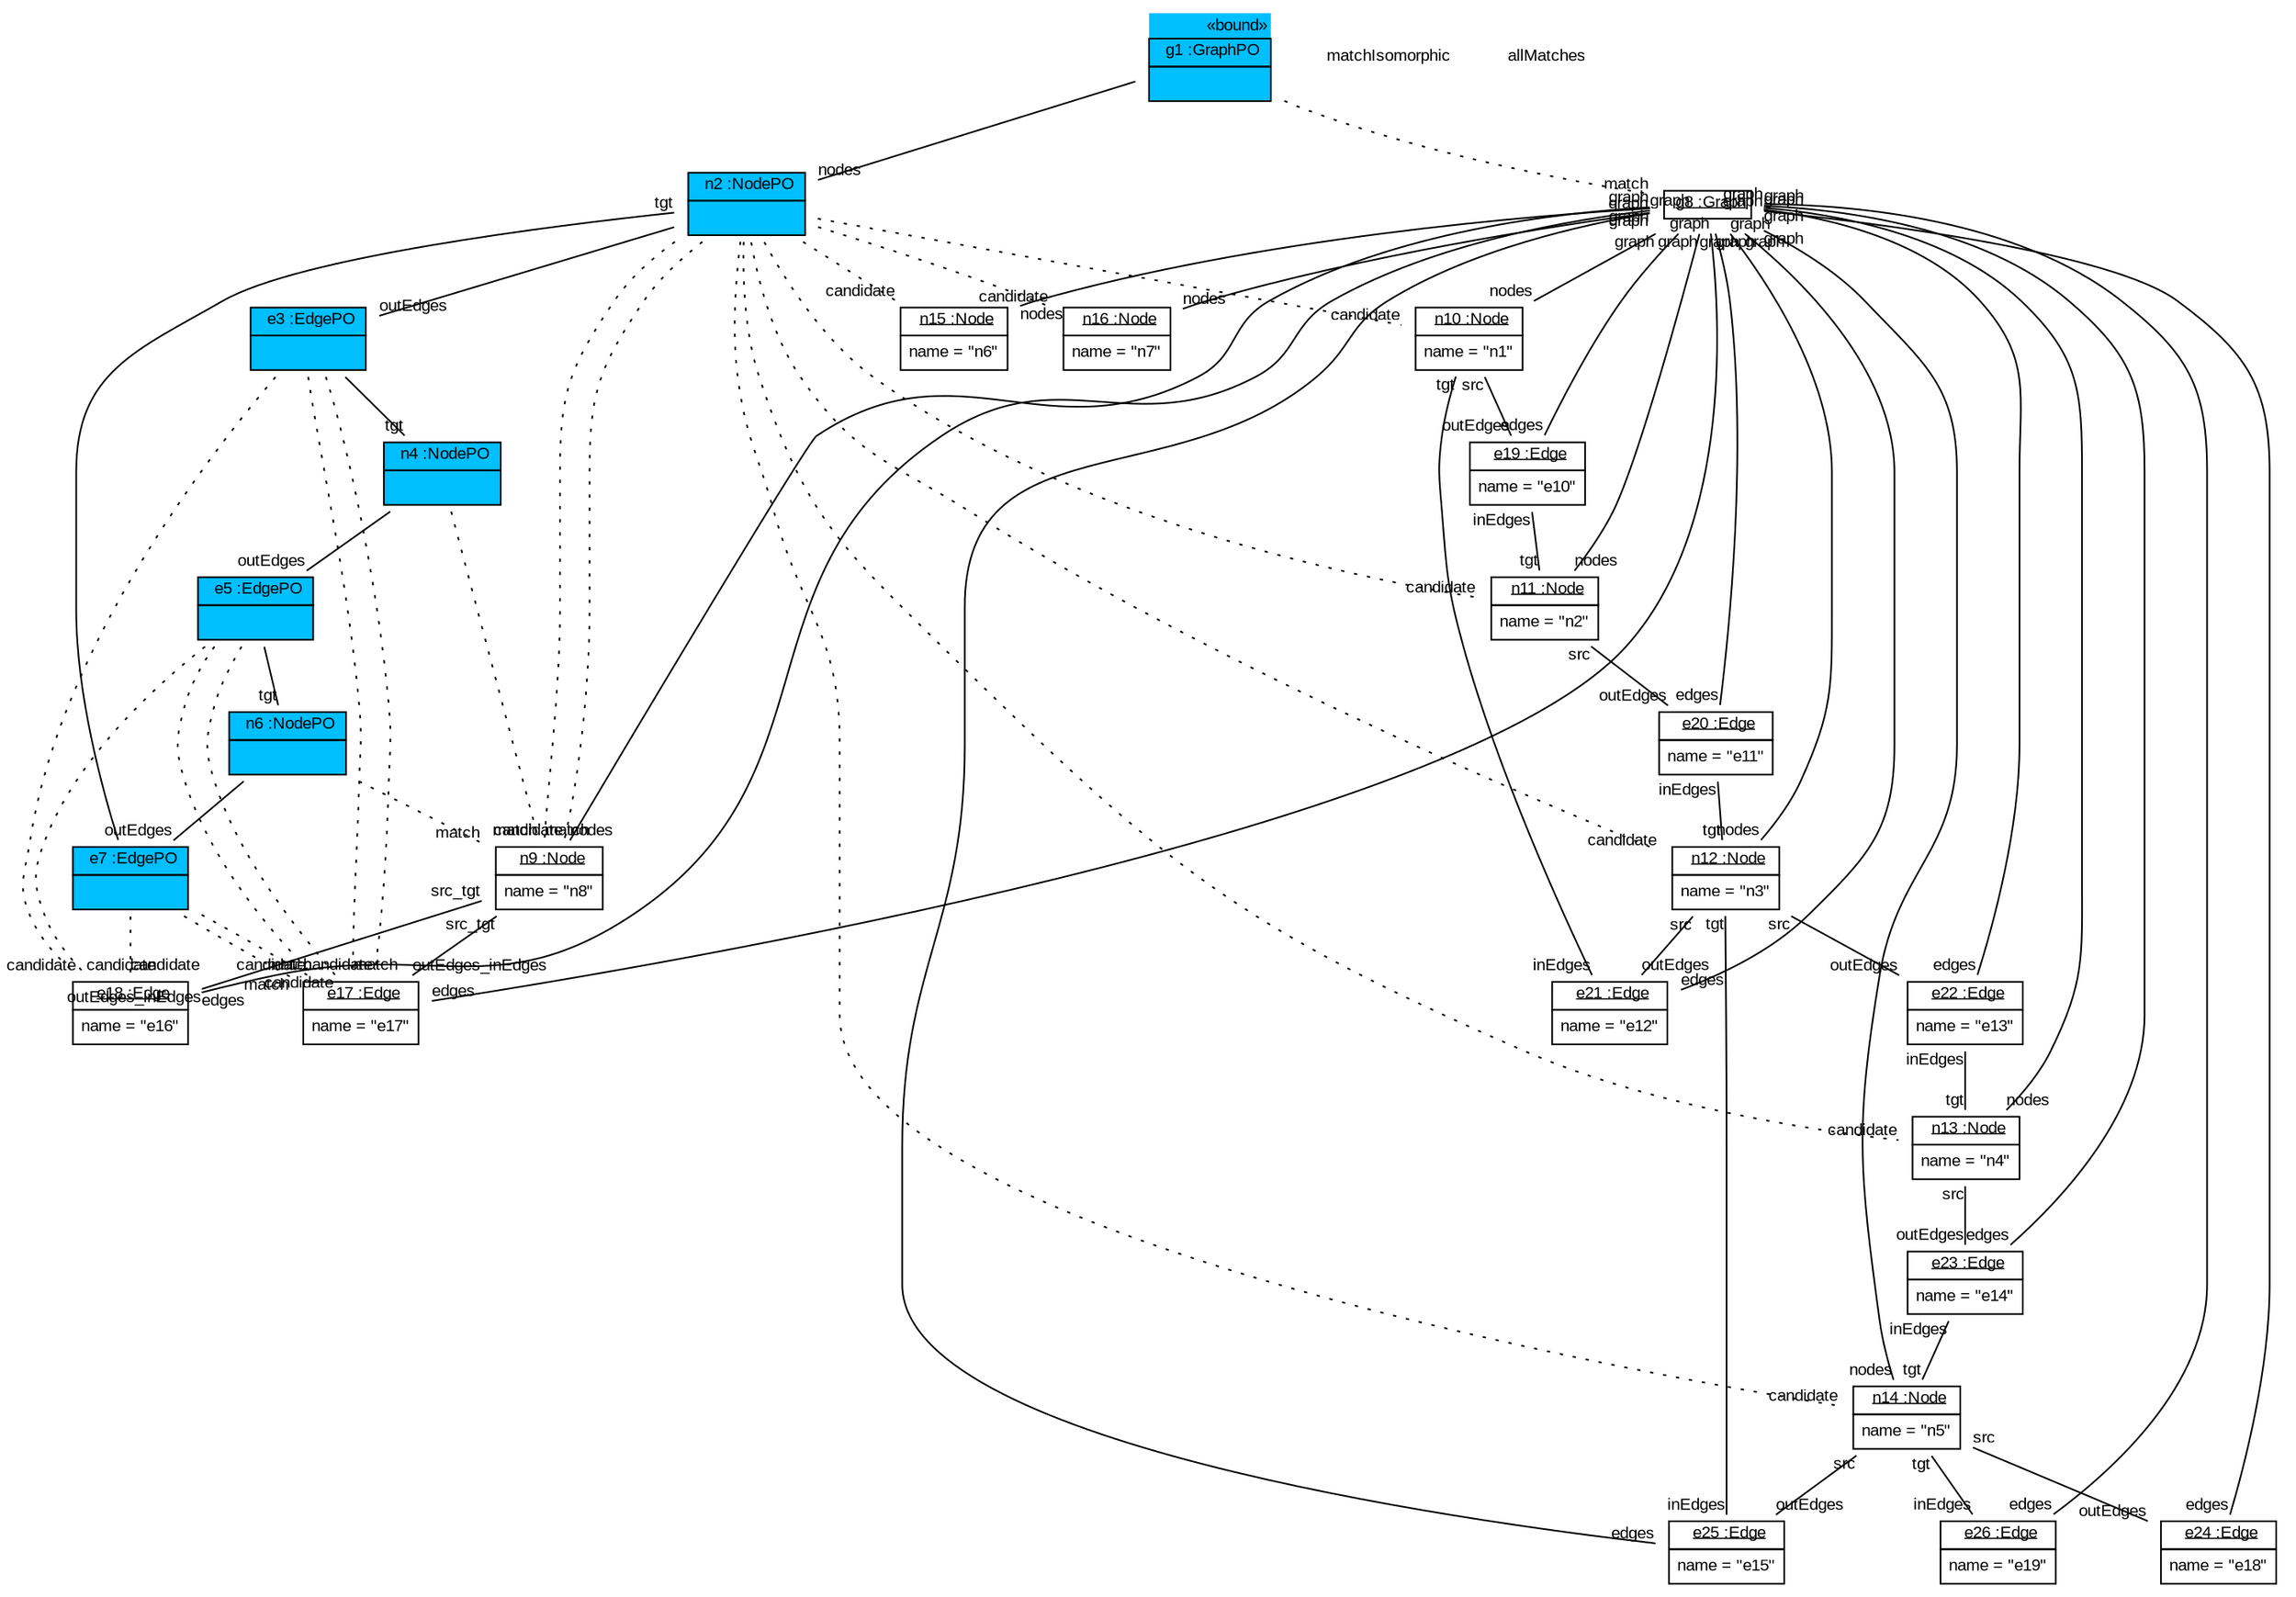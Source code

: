 graph ObjectDiagram {
   node [shape = none, fontsize = 10, fontname = "Arial"];
   edge [fontsize = 10, fontname = "Arial"];

g1 [label=<<table border='0' cellborder='1' cellspacing='0' color='black' bgcolor='deepskyblue'> <tr> <td border='0' align='right'><font color='black'>&#171;bound&#187;</font></td></tr> <tr> <td align='center'> <font color='black'> g1 :GraphPO </font></td></tr> <tr> <td align='left'> <table border='0' cellborder='0' cellspacing='0' color='black'> <tr> <td>  </td></tr></table></td></tr></table>>];
n2 [label=<<table border='0' cellborder='1' cellspacing='0' color='black' bgcolor='deepskyblue'>  <tr> <td align='center'> <font color='black'> n2 :NodePO </font></td></tr> <tr> <td align='left'> <table border='0' cellborder='0' cellspacing='0' color='black'> <tr> <td>  </td></tr></table></td></tr></table>>];
e3 [label=<<table border='0' cellborder='1' cellspacing='0' color='black' bgcolor='deepskyblue'>  <tr> <td align='center'> <font color='black'> e3 :EdgePO </font></td></tr> <tr> <td align='left'> <table border='0' cellborder='0' cellspacing='0' color='black'> <tr> <td>  </td></tr></table></td></tr></table>>];
n4 [label=<<table border='0' cellborder='1' cellspacing='0' color='black' bgcolor='deepskyblue'>  <tr> <td align='center'> <font color='black'> n4 :NodePO </font></td></tr> <tr> <td align='left'> <table border='0' cellborder='0' cellspacing='0' color='black'> <tr> <td>  </td></tr></table></td></tr></table>>];
e5 [label=<<table border='0' cellborder='1' cellspacing='0' color='black' bgcolor='deepskyblue'>  <tr> <td align='center'> <font color='black'> e5 :EdgePO </font></td></tr> <tr> <td align='left'> <table border='0' cellborder='0' cellspacing='0' color='black'> <tr> <td>  </td></tr></table></td></tr></table>>];
n6 [label=<<table border='0' cellborder='1' cellspacing='0' color='black' bgcolor='deepskyblue'>  <tr> <td align='center'> <font color='black'> n6 :NodePO </font></td></tr> <tr> <td align='left'> <table border='0' cellborder='0' cellspacing='0' color='black'> <tr> <td>  </td></tr></table></td></tr></table>>];
e7 [label=<<table border='0' cellborder='1' cellspacing='0' color='black' bgcolor='deepskyblue'>  <tr> <td align='center'> <font color='black'> e7 :EdgePO </font></td></tr> <tr> <td align='left'> <table border='0' cellborder='0' cellspacing='0' color='black'> <tr> <td>  </td></tr></table></td></tr></table>>];
matchIsomorphic;
allMatches;
g8 [label=<<table border='0' cellborder='1' cellspacing='0'> <tr> <td href="../../SDMLib/src/org/sdmlib/examples/helloworld/Graph.java"> <u>g8 :Graph</u></td></tr></table>>];
n10 [label=<<table border='0' cellborder='1' cellspacing='0'> <tr> <td href="../../SDMLib/src/org/sdmlib/examples/helloworld/Node.java"> <u>n10 :Node</u></td></tr><tr><td><table border='0' cellborder='0' cellspacing='0'><tr><td align='left'>name = "n1"</td></tr></table></td></tr></table>>];
e19 [label=<<table border='0' cellborder='1' cellspacing='0'> <tr> <td href="../../SDMLib/src/org/sdmlib/examples/helloworld/Edge.java"> <u>e19 :Edge</u></td></tr><tr><td><table border='0' cellborder='0' cellspacing='0'><tr><td align='left'>name = "e10"</td></tr></table></td></tr></table>>];
n11 [label=<<table border='0' cellborder='1' cellspacing='0'> <tr> <td href="../../SDMLib/src/org/sdmlib/examples/helloworld/Node.java"> <u>n11 :Node</u></td></tr><tr><td><table border='0' cellborder='0' cellspacing='0'><tr><td align='left'>name = "n2"</td></tr></table></td></tr></table>>];
e20 [label=<<table border='0' cellborder='1' cellspacing='0'> <tr> <td href="../../SDMLib/src/org/sdmlib/examples/helloworld/Edge.java"> <u>e20 :Edge</u></td></tr><tr><td><table border='0' cellborder='0' cellspacing='0'><tr><td align='left'>name = "e11"</td></tr></table></td></tr></table>>];
n12 [label=<<table border='0' cellborder='1' cellspacing='0'> <tr> <td href="../../SDMLib/src/org/sdmlib/examples/helloworld/Node.java"> <u>n12 :Node</u></td></tr><tr><td><table border='0' cellborder='0' cellspacing='0'><tr><td align='left'>name = "n3"</td></tr></table></td></tr></table>>];
e21 [label=<<table border='0' cellborder='1' cellspacing='0'> <tr> <td href="../../SDMLib/src/org/sdmlib/examples/helloworld/Edge.java"> <u>e21 :Edge</u></td></tr><tr><td><table border='0' cellborder='0' cellspacing='0'><tr><td align='left'>name = "e12"</td></tr></table></td></tr></table>>];
e22 [label=<<table border='0' cellborder='1' cellspacing='0'> <tr> <td href="../../SDMLib/src/org/sdmlib/examples/helloworld/Edge.java"> <u>e22 :Edge</u></td></tr><tr><td><table border='0' cellborder='0' cellspacing='0'><tr><td align='left'>name = "e13"</td></tr></table></td></tr></table>>];
n13 [label=<<table border='0' cellborder='1' cellspacing='0'> <tr> <td href="../../SDMLib/src/org/sdmlib/examples/helloworld/Node.java"> <u>n13 :Node</u></td></tr><tr><td><table border='0' cellborder='0' cellspacing='0'><tr><td align='left'>name = "n4"</td></tr></table></td></tr></table>>];
e23 [label=<<table border='0' cellborder='1' cellspacing='0'> <tr> <td href="../../SDMLib/src/org/sdmlib/examples/helloworld/Edge.java"> <u>e23 :Edge</u></td></tr><tr><td><table border='0' cellborder='0' cellspacing='0'><tr><td align='left'>name = "e14"</td></tr></table></td></tr></table>>];
n14 [label=<<table border='0' cellborder='1' cellspacing='0'> <tr> <td href="../../SDMLib/src/org/sdmlib/examples/helloworld/Node.java"> <u>n14 :Node</u></td></tr><tr><td><table border='0' cellborder='0' cellspacing='0'><tr><td align='left'>name = "n5"</td></tr></table></td></tr></table>>];
e24 [label=<<table border='0' cellborder='1' cellspacing='0'> <tr> <td href="../../SDMLib/src/org/sdmlib/examples/helloworld/Edge.java"> <u>e24 :Edge</u></td></tr><tr><td><table border='0' cellborder='0' cellspacing='0'><tr><td align='left'>name = "e18"</td></tr></table></td></tr></table>>];
e25 [label=<<table border='0' cellborder='1' cellspacing='0'> <tr> <td href="../../SDMLib/src/org/sdmlib/examples/helloworld/Edge.java"> <u>e25 :Edge</u></td></tr><tr><td><table border='0' cellborder='0' cellspacing='0'><tr><td align='left'>name = "e15"</td></tr></table></td></tr></table>>];
e26 [label=<<table border='0' cellborder='1' cellspacing='0'> <tr> <td href="../../SDMLib/src/org/sdmlib/examples/helloworld/Edge.java"> <u>e26 :Edge</u></td></tr><tr><td><table border='0' cellborder='0' cellspacing='0'><tr><td align='left'>name = "e19"</td></tr></table></td></tr></table>>];
n15 [label=<<table border='0' cellborder='1' cellspacing='0'> <tr> <td href="../../SDMLib/src/org/sdmlib/examples/helloworld/Node.java"> <u>n15 :Node</u></td></tr><tr><td><table border='0' cellborder='0' cellspacing='0'><tr><td align='left'>name = "n6"</td></tr></table></td></tr></table>>];
n16 [label=<<table border='0' cellborder='1' cellspacing='0'> <tr> <td href="../../SDMLib/src/org/sdmlib/examples/helloworld/Node.java"> <u>n16 :Node</u></td></tr><tr><td><table border='0' cellborder='0' cellspacing='0'><tr><td align='left'>name = "n7"</td></tr></table></td></tr></table>>];
n9 [label=<<table border='0' cellborder='1' cellspacing='0'> <tr> <td href="../../SDMLib/src/org/sdmlib/examples/helloworld/Node.java"> <u>n9 :Node</u></td></tr><tr><td><table border='0' cellborder='0' cellspacing='0'><tr><td align='left'>name = "n8"</td></tr></table></td></tr></table>>];
e18 [label=<<table border='0' cellborder='1' cellspacing='0'> <tr> <td href="../../SDMLib/src/org/sdmlib/examples/helloworld/Edge.java"> <u>e18 :Edge</u></td></tr><tr><td><table border='0' cellborder='0' cellspacing='0'><tr><td align='left'>name = "e16"</td></tr></table></td></tr></table>>];
e17 [label=<<table border='0' cellborder='1' cellspacing='0'> <tr> <td href="../../SDMLib/src/org/sdmlib/examples/helloworld/Edge.java"> <u>e17 :Edge</u></td></tr><tr><td><table border='0' cellborder='0' cellspacing='0'><tr><td align='left'>name = "e17"</td></tr></table></td></tr></table>>];

g1 -- g8 [headlabel = "match" style="dotted" color="black" fontcolor="black"];
n2 -- n9 [headlabel = "match" style="dotted" color="black" fontcolor="black"];
n2 -- n10 [headlabel = "candidate" style="dotted" color="black" fontcolor="black"];
n2 -- n11 [headlabel = "candidate" style="dotted" color="black" fontcolor="black"];
n2 -- n12 [headlabel = "candidate" style="dotted" color="black" fontcolor="black"];
n2 -- n13 [headlabel = "candidate" style="dotted" color="black" fontcolor="black"];
n2 -- n14 [headlabel = "candidate" style="dotted" color="black" fontcolor="black"];
n2 -- n15 [headlabel = "candidate" style="dotted" color="black" fontcolor="black"];
n2 -- n16 [headlabel = "candidate" style="dotted" color="black" fontcolor="black"];
n2 -- n9 [headlabel = "candidate" style="dotted" color="black" fontcolor="black"];
e3 -- e17 [headlabel = "match" style="dotted" color="black" fontcolor="black"];
e3 -- e18 [headlabel = "candidate" style="dotted" color="black" fontcolor="black"];
e3 -- e17 [headlabel = "candidate" style="dotted" color="black" fontcolor="black"];
n4 -- n9 [headlabel = "match" style="dotted" color="black" fontcolor="black"];
e5 -- e17 [headlabel = "match" style="dotted" color="black" fontcolor="black"];
e5 -- e18 [headlabel = "candidate" style="dotted" color="black" fontcolor="black"];
e5 -- e17 [headlabel = "candidate" style="dotted" color="black" fontcolor="black"];
n6 -- n9 [headlabel = "match" style="dotted" color="black" fontcolor="black"];
e7 -- e17 [headlabel = "match" style="dotted" color="black" fontcolor="black"];
e7 -- e18 [headlabel = "candidate" style="dotted" color="black" fontcolor="black"];
e7 -- e17 [headlabel = "candidate" style="dotted" color="black" fontcolor="black"];
g1 -- n2 [headlabel = "nodes" taillabel = "" color="black" fontcolor="black"];
n2 -- e3 [headlabel = "outEdges" taillabel = "" color="black" fontcolor="black"];
e3 -- n4 [headlabel = "tgt" taillabel = "" color="black" fontcolor="black"];
n4 -- e5 [headlabel = "outEdges" taillabel = "" color="black" fontcolor="black"];
e5 -- n6 [headlabel = "tgt" taillabel = "" color="black" fontcolor="black"];
n6 -- e7 [headlabel = "outEdges" taillabel = "" color="black" fontcolor="black"];
e7 -- n2 [headlabel = "tgt" taillabel = "" color="black" fontcolor="black"];
g8 -- n10 [headlabel = "nodes" taillabel = "graph"];
g8 -- n11 [headlabel = "nodes" taillabel = "graph"];
g8 -- n12 [headlabel = "nodes" taillabel = "graph"];
g8 -- n13 [headlabel = "nodes" taillabel = "graph"];
g8 -- n14 [headlabel = "nodes" taillabel = "graph"];
g8 -- n15 [headlabel = "nodes" taillabel = "graph"];
g8 -- n16 [headlabel = "nodes" taillabel = "graph"];
g8 -- n9 [headlabel = "nodes" taillabel = "graph"];
g8 -- e24 [headlabel = "edges" taillabel = "graph"];
g8 -- e26 [headlabel = "edges" taillabel = "graph"];
g8 -- e19 [headlabel = "edges" taillabel = "graph"];
g8 -- e20 [headlabel = "edges" taillabel = "graph"];
g8 -- e21 [headlabel = "edges" taillabel = "graph"];
g8 -- e22 [headlabel = "edges" taillabel = "graph"];
g8 -- e23 [headlabel = "edges" taillabel = "graph"];
g8 -- e25 [headlabel = "edges" taillabel = "graph"];
g8 -- e18 [headlabel = "edges" taillabel = "graph"];
g8 -- e17 [headlabel = "edges" taillabel = "graph"];
n10 -- e19 [headlabel = "outEdges" taillabel = "src"];
n10 -- e21 [headlabel = "inEdges" taillabel = "tgt"];
e19 -- n11 [headlabel = "tgt" taillabel = "inEdges"];
n11 -- e20 [headlabel = "outEdges" taillabel = "src"];
e20 -- n12 [headlabel = "tgt" taillabel = "inEdges"];
n12 -- e21 [headlabel = "outEdges" taillabel = "src"];
n12 -- e22 [headlabel = "outEdges" taillabel = "src"];
n12 -- e25 [headlabel = "inEdges" taillabel = "tgt"];
e22 -- n13 [headlabel = "tgt" taillabel = "inEdges"];
n13 -- e23 [headlabel = "outEdges" taillabel = "src"];
e23 -- n14 [headlabel = "tgt" taillabel = "inEdges"];
n14 -- e24 [headlabel = "outEdges" taillabel = "src"];
n14 -- e25 [headlabel = "outEdges" taillabel = "src"];
n14 -- e26 [headlabel = "inEdges" taillabel = "tgt"];
n9 -- e18 [headlabel = "outEdges_inEdges" taillabel = "src_tgt"];
n9 -- e17 [headlabel = "outEdges_inEdges" taillabel = "src_tgt"];
}
